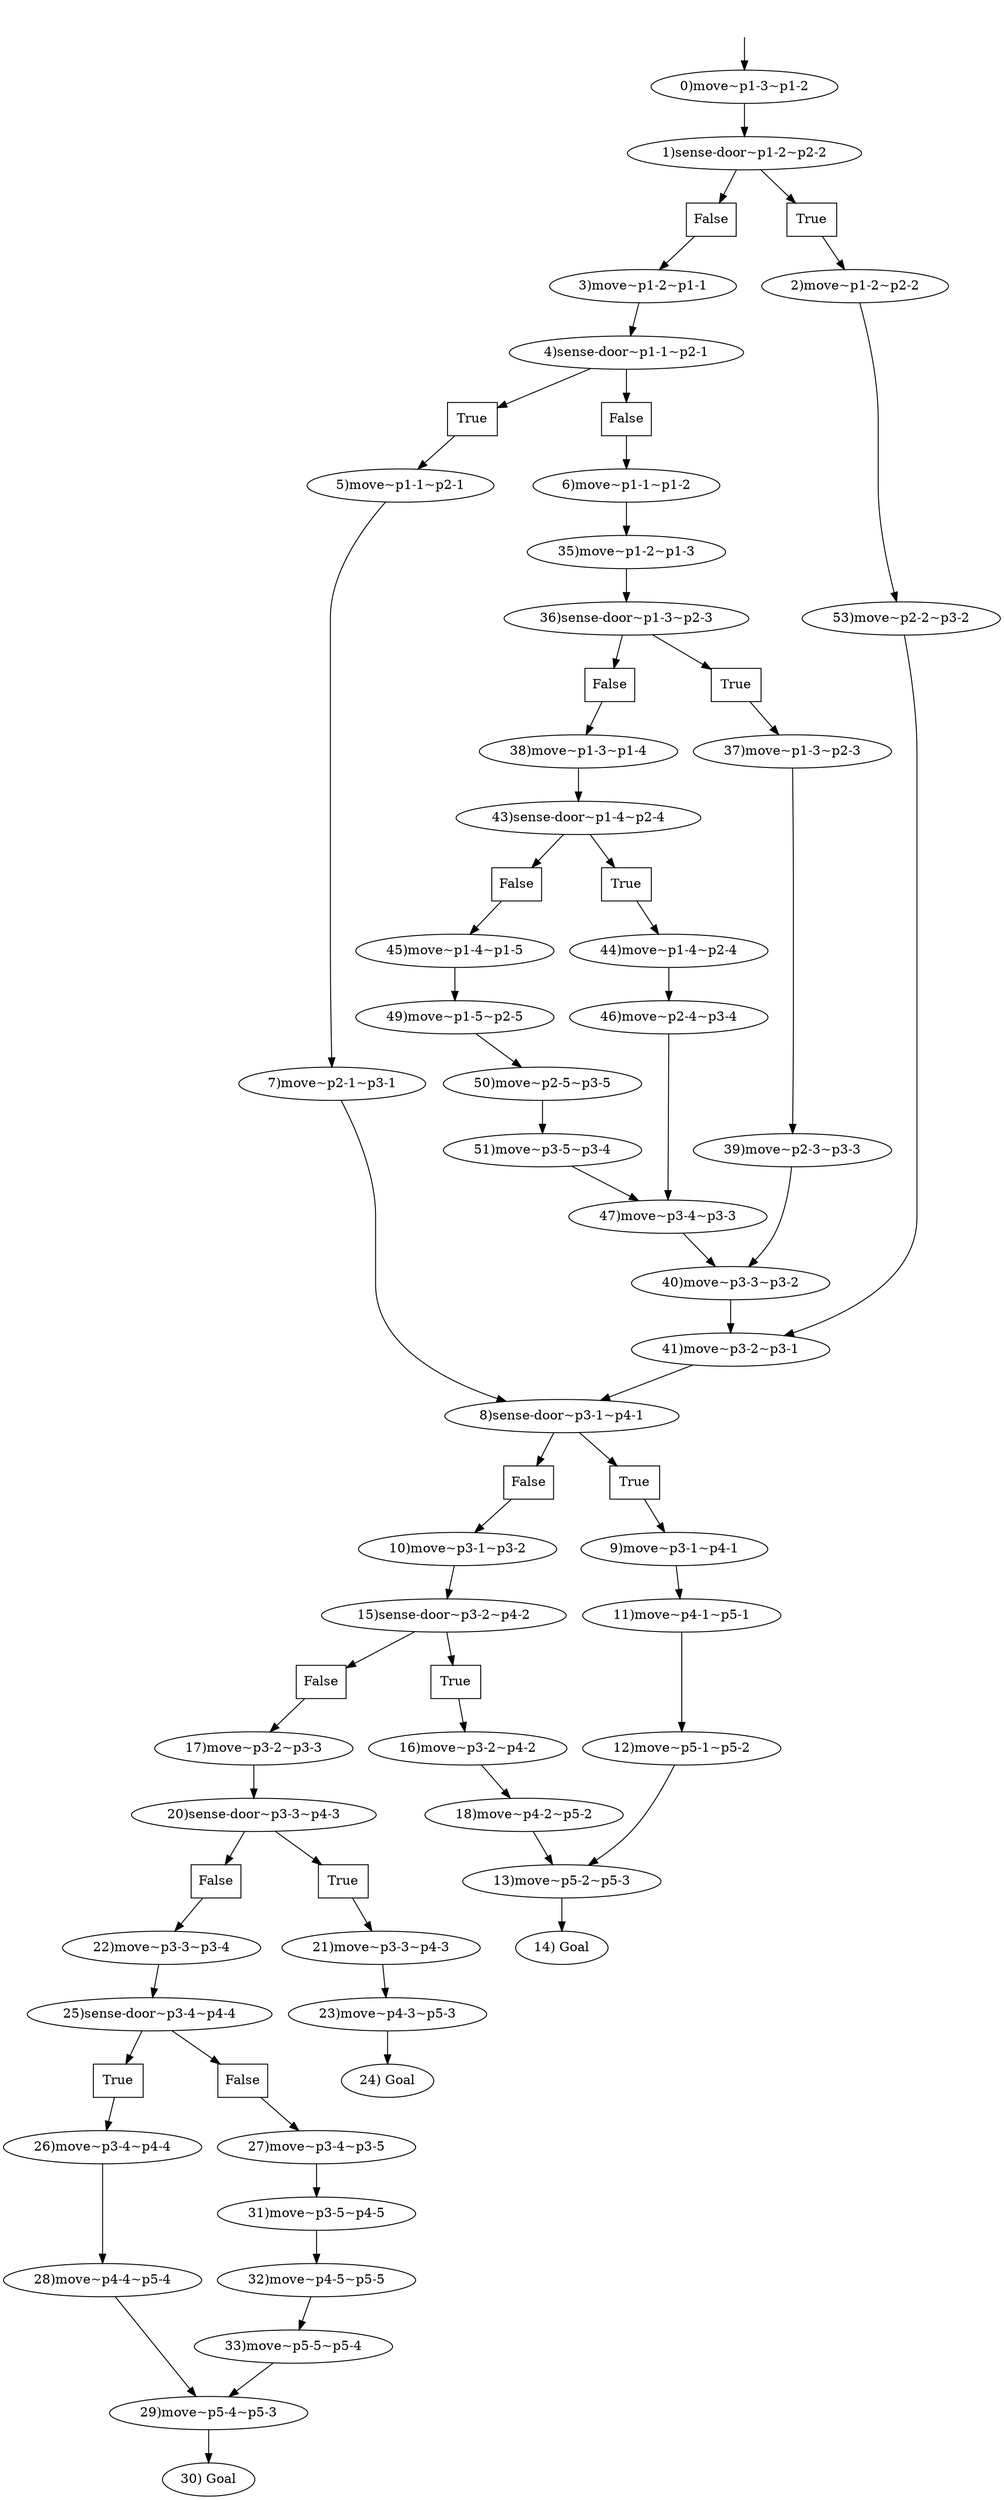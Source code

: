 digraph contingent_plan {
	_nil [style="invis"];
	0 [label="0)move~p1-3~p1-2"];
	1 [label="1)sense-door~p1-2~p2-2"];
	4 [label="2)move~p1-2~p2-2"];
	5 [label="3)move~p1-2~p1-1"];
	6 [label="53)move~p2-2~p3-2"];
	7 [label="41)move~p3-2~p3-1"];
	8 [label="8)sense-door~p3-1~p4-1"];
	11 [label="9)move~p3-1~p4-1"];
	12 [label="10)move~p3-1~p3-2"];
	13 [label="11)move~p4-1~p5-1"];
	14 [label="12)move~p5-1~p5-2"];
	15 [label="13)move~p5-2~p5-3"];
	16 [label="14) Goal"];
	17 [label="15)sense-door~p3-2~p4-2"];
	20 [label="16)move~p3-2~p4-2"];
	21 [label="17)move~p3-2~p3-3"];
	22 [label="18)move~p4-2~p5-2"];
	23 [label="20)sense-door~p3-3~p4-3"];
	26 [label="21)move~p3-3~p4-3"];
	27 [label="22)move~p3-3~p3-4"];
	28 [label="23)move~p4-3~p5-3"];
	29 [label="24) Goal"];
	30 [label="25)sense-door~p3-4~p4-4"];
	33 [label="26)move~p3-4~p4-4"];
	34 [label="27)move~p3-4~p3-5"];
	35 [label="28)move~p4-4~p5-4"];
	36 [label="29)move~p5-4~p5-3"];
	37 [label="30) Goal"];
	38 [label="31)move~p3-5~p4-5"];
	39 [label="32)move~p4-5~p5-5"];
	40 [label="33)move~p5-5~p5-4"];
	41 [label="4)sense-door~p1-1~p2-1"];
	44 [label="5)move~p1-1~p2-1"];
	45 [label="6)move~p1-1~p1-2"];
	46 [label="7)move~p2-1~p3-1"];
	47 [label="35)move~p1-2~p1-3"];
	48 [label="36)sense-door~p1-3~p2-3"];
	51 [label="37)move~p1-3~p2-3"];
	52 [label="38)move~p1-3~p1-4"];
	53 [label="39)move~p2-3~p3-3"];
	54 [label="40)move~p3-3~p3-2"];
	55 [label="43)sense-door~p1-4~p2-4"];
	58 [label="44)move~p1-4~p2-4"];
	59 [label="45)move~p1-4~p1-5"];
	60 [label="46)move~p2-4~p3-4"];
	61 [label="47)move~p3-4~p3-3"];
	62 [label="49)move~p1-5~p2-5"];
	63 [label="50)move~p2-5~p3-5"];
	64 [label="51)move~p3-5~p3-4"];
	2 [label="False" ,shape="box"];
	3 [label="True" ,shape="box"];
	9 [label="False" ,shape="box"];
	10 [label="True" ,shape="box"];
	18 [label="False" ,shape="box"];
	19 [label="True" ,shape="box"];
	24 [label="False" ,shape="box"];
	25 [label="True" ,shape="box"];
	31 [label="False" ,shape="box"];
	32 [label="True" ,shape="box"];
	42 [label="False" ,shape="box"];
	43 [label="True" ,shape="box"];
	49 [label="False" ,shape="box"];
	50 [label="True" ,shape="box"];
	56 [label="False" ,shape="box"];
	57 [label="True" ,shape="box"];
	1 -> 2;
	2 -> 5;
	1 -> 3;
	3 -> 4;
	8 -> 9;
	9 -> 12;
	8 -> 10;
	10 -> 11;
	15 -> 16;
	14 -> 15;
	13 -> 14;
	11 -> 13;
	17 -> 18;
	18 -> 21;
	17 -> 19;
	19 -> 20;
	22 -> 15;
	20 -> 22;
	23 -> 24;
	24 -> 27;
	23 -> 25;
	25 -> 26;
	28 -> 29;
	26 -> 28;
	30 -> 31;
	31 -> 34;
	30 -> 32;
	32 -> 33;
	36 -> 37;
	35 -> 36;
	33 -> 35;
	40 -> 36;
	39 -> 40;
	38 -> 39;
	34 -> 38;
	27 -> 30;
	21 -> 23;
	12 -> 17;
	7 -> 8;
	6 -> 7;
	4 -> 6;
	41 -> 42;
	42 -> 45;
	41 -> 43;
	43 -> 44;
	46 -> 8;
	44 -> 46;
	48 -> 49;
	49 -> 52;
	48 -> 50;
	50 -> 51;
	54 -> 7;
	53 -> 54;
	51 -> 53;
	55 -> 56;
	56 -> 59;
	55 -> 57;
	57 -> 58;
	61 -> 54;
	60 -> 61;
	58 -> 60;
	64 -> 61;
	63 -> 64;
	62 -> 63;
	59 -> 62;
	52 -> 55;
	47 -> 48;
	45 -> 47;
	5 -> 41;
	0 -> 1;
	_nil -> 0 [label=""];
}
